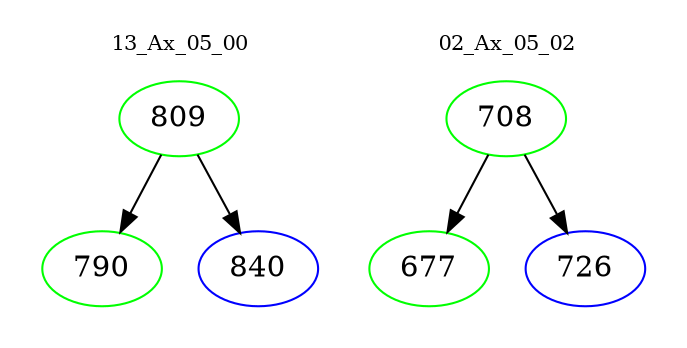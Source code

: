 digraph{
subgraph cluster_0 {
color = white
label = "13_Ax_05_00";
fontsize=10;
T0_809 [label="809", color="green"]
T0_809 -> T0_790 [color="black"]
T0_790 [label="790", color="green"]
T0_809 -> T0_840 [color="black"]
T0_840 [label="840", color="blue"]
}
subgraph cluster_1 {
color = white
label = "02_Ax_05_02";
fontsize=10;
T1_708 [label="708", color="green"]
T1_708 -> T1_677 [color="black"]
T1_677 [label="677", color="green"]
T1_708 -> T1_726 [color="black"]
T1_726 [label="726", color="blue"]
}
}
